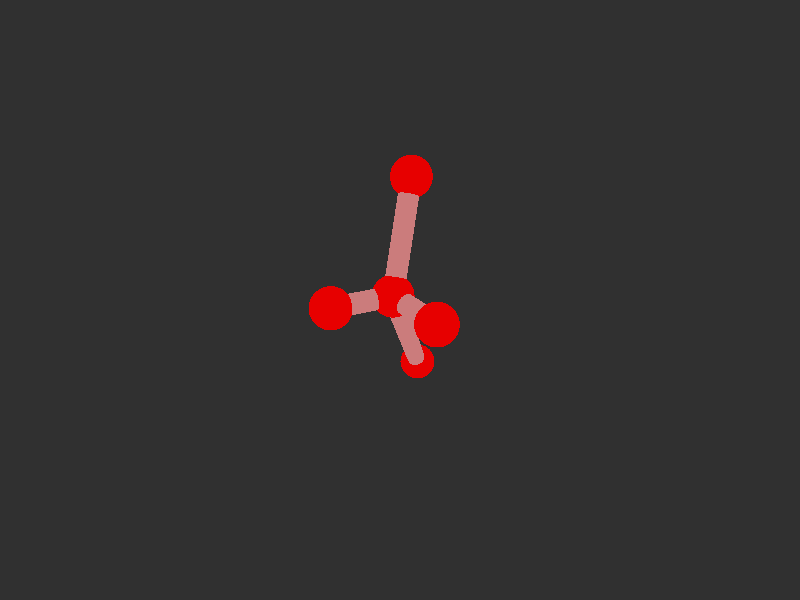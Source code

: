 #version 3.7; 
    global_settings { assumed_gamma 1.0 }
    

    camera {
    location  <20, 20, 20>
    right     x*image_width/image_height
    look_at   <0, 0, 0>
    angle 58
    }

    background { color rgb<1,1,1>*0.03 }


    light_source { <-20, 30, -25> color red 0.6 green 0.6 blue 0.6 }
    light_source { < 20, 30, -25> color red 0.6 green 0.6 blue 0.6 }
    
    #declare m = 1;
    union {

    union {
    sphere { m*<0.793464583770353,0.7898345485212586,0.33501712549563634>, 1 }        
    sphere {  m*<1.0364987951847682,0.8597045887774835,3.3243374131828753>, 1 }
    sphere {  m*<3.529745984247304,0.8597045887774832,-0.8929447953077383>, 1 }
    sphere {  m*<-2.1667386177605175,5.258855584136455,-1.4152373157582294>, 1}
    sphere { m*<-3.888331723721157,-7.601386837237321,-2.43249413264176>, 1 }    

        pigment { color rgb<0.8,0,0>  }
    finish { ambient 0.1 diffuse 0.7 phong 1 }
    }    
    union {
    cylinder { m*<1.0364987951847682,0.8597045887774835,3.3243374131828753>, <0.793464583770353,0.7898345485212586,0.33501712549563634>, 0.5 }
    cylinder { m*<3.529745984247304,0.8597045887774832,-0.8929447953077383>, <0.793464583770353,0.7898345485212586,0.33501712549563634>, 0.5}
    cylinder { m*<-2.1667386177605175,5.258855584136455,-1.4152373157582294>, <0.793464583770353,0.7898345485212586,0.33501712549563634>, 0.5 }
    cylinder {  m*<-3.888331723721157,-7.601386837237321,-2.43249413264176>, <0.793464583770353,0.7898345485212586,0.33501712549563634>, 0.5}

    pigment { color rgb<0.6,.2,.2>  }
    finish { ambient 0.1 diffuse 0.7 phong 1 }    
    }
    
    // rotate <0, 0, 0>
    }
    #version 3.7; 
    global_settings { assumed_gamma 1.0 }
    

    camera {
    location  <20, 20, 20>
    right     x*image_width/image_height
    look_at   <0, 0, 0>
    angle 58
    }

    background { color rgb<1,1,1>*0.03 }


    light_source { <-20, 30, -25> color red 0.6 green 0.6 blue 0.6 }
    light_source { < 20, 30, -25> color red 0.6 green 0.6 blue 0.6 }
    
    #declare m = 1;
    union {

    union {
    sphere { m*<0.793464583770353,0.7898345485212586,0.33501712549563634>, 1 }        
    sphere {  m*<1.0364987951847682,0.8597045887774835,3.3243374131828753>, 1 }
    sphere {  m*<3.529745984247304,0.8597045887774832,-0.8929447953077383>, 1 }
    sphere {  m*<-2.1667386177605175,5.258855584136455,-1.4152373157582294>, 1}
    sphere { m*<-3.888331723721157,-7.601386837237321,-2.43249413264176>, 1 }    

        pigment { color rgb<0.8,0,0>  }
    finish { ambient 0.1 diffuse 0.7 phong 1 }
    }    
    union {
    cylinder { m*<1.0364987951847682,0.8597045887774835,3.3243374131828753>, <0.793464583770353,0.7898345485212586,0.33501712549563634>, 0.5 }
    cylinder { m*<3.529745984247304,0.8597045887774832,-0.8929447953077383>, <0.793464583770353,0.7898345485212586,0.33501712549563634>, 0.5}
    cylinder { m*<-2.1667386177605175,5.258855584136455,-1.4152373157582294>, <0.793464583770353,0.7898345485212586,0.33501712549563634>, 0.5 }
    cylinder {  m*<-3.888331723721157,-7.601386837237321,-2.43249413264176>, <0.793464583770353,0.7898345485212586,0.33501712549563634>, 0.5}

    pigment { color rgb<0.6,.2,.2>  }
    finish { ambient 0.1 diffuse 0.7 phong 1 }    
    }
    
    // rotate <0, 0, 0>
    }
    